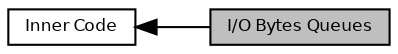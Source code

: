 digraph "I/O Bytes Queues"
{
  bgcolor="transparent";
  edge [fontname="Helvetica",fontsize="8",labelfontname="Helvetica",labelfontsize="8"];
  node [fontname="Helvetica",fontsize="8",shape=record];
  rankdir=LR;
  Node0 [label="I/O Bytes Queues",height=0.2,width=0.4,color="black", fillcolor="grey75", style="filled", fontcolor="black"];
  Node1 [label="Inner Code",height=0.2,width=0.4,color="black",URL="$group___h_a_l___i_n_n_e_r___c_o_d_e.html",tooltip="HAL Inner Code. "];
  Node1->Node0 [shape=plaintext, dir="back", style="solid"];
}
